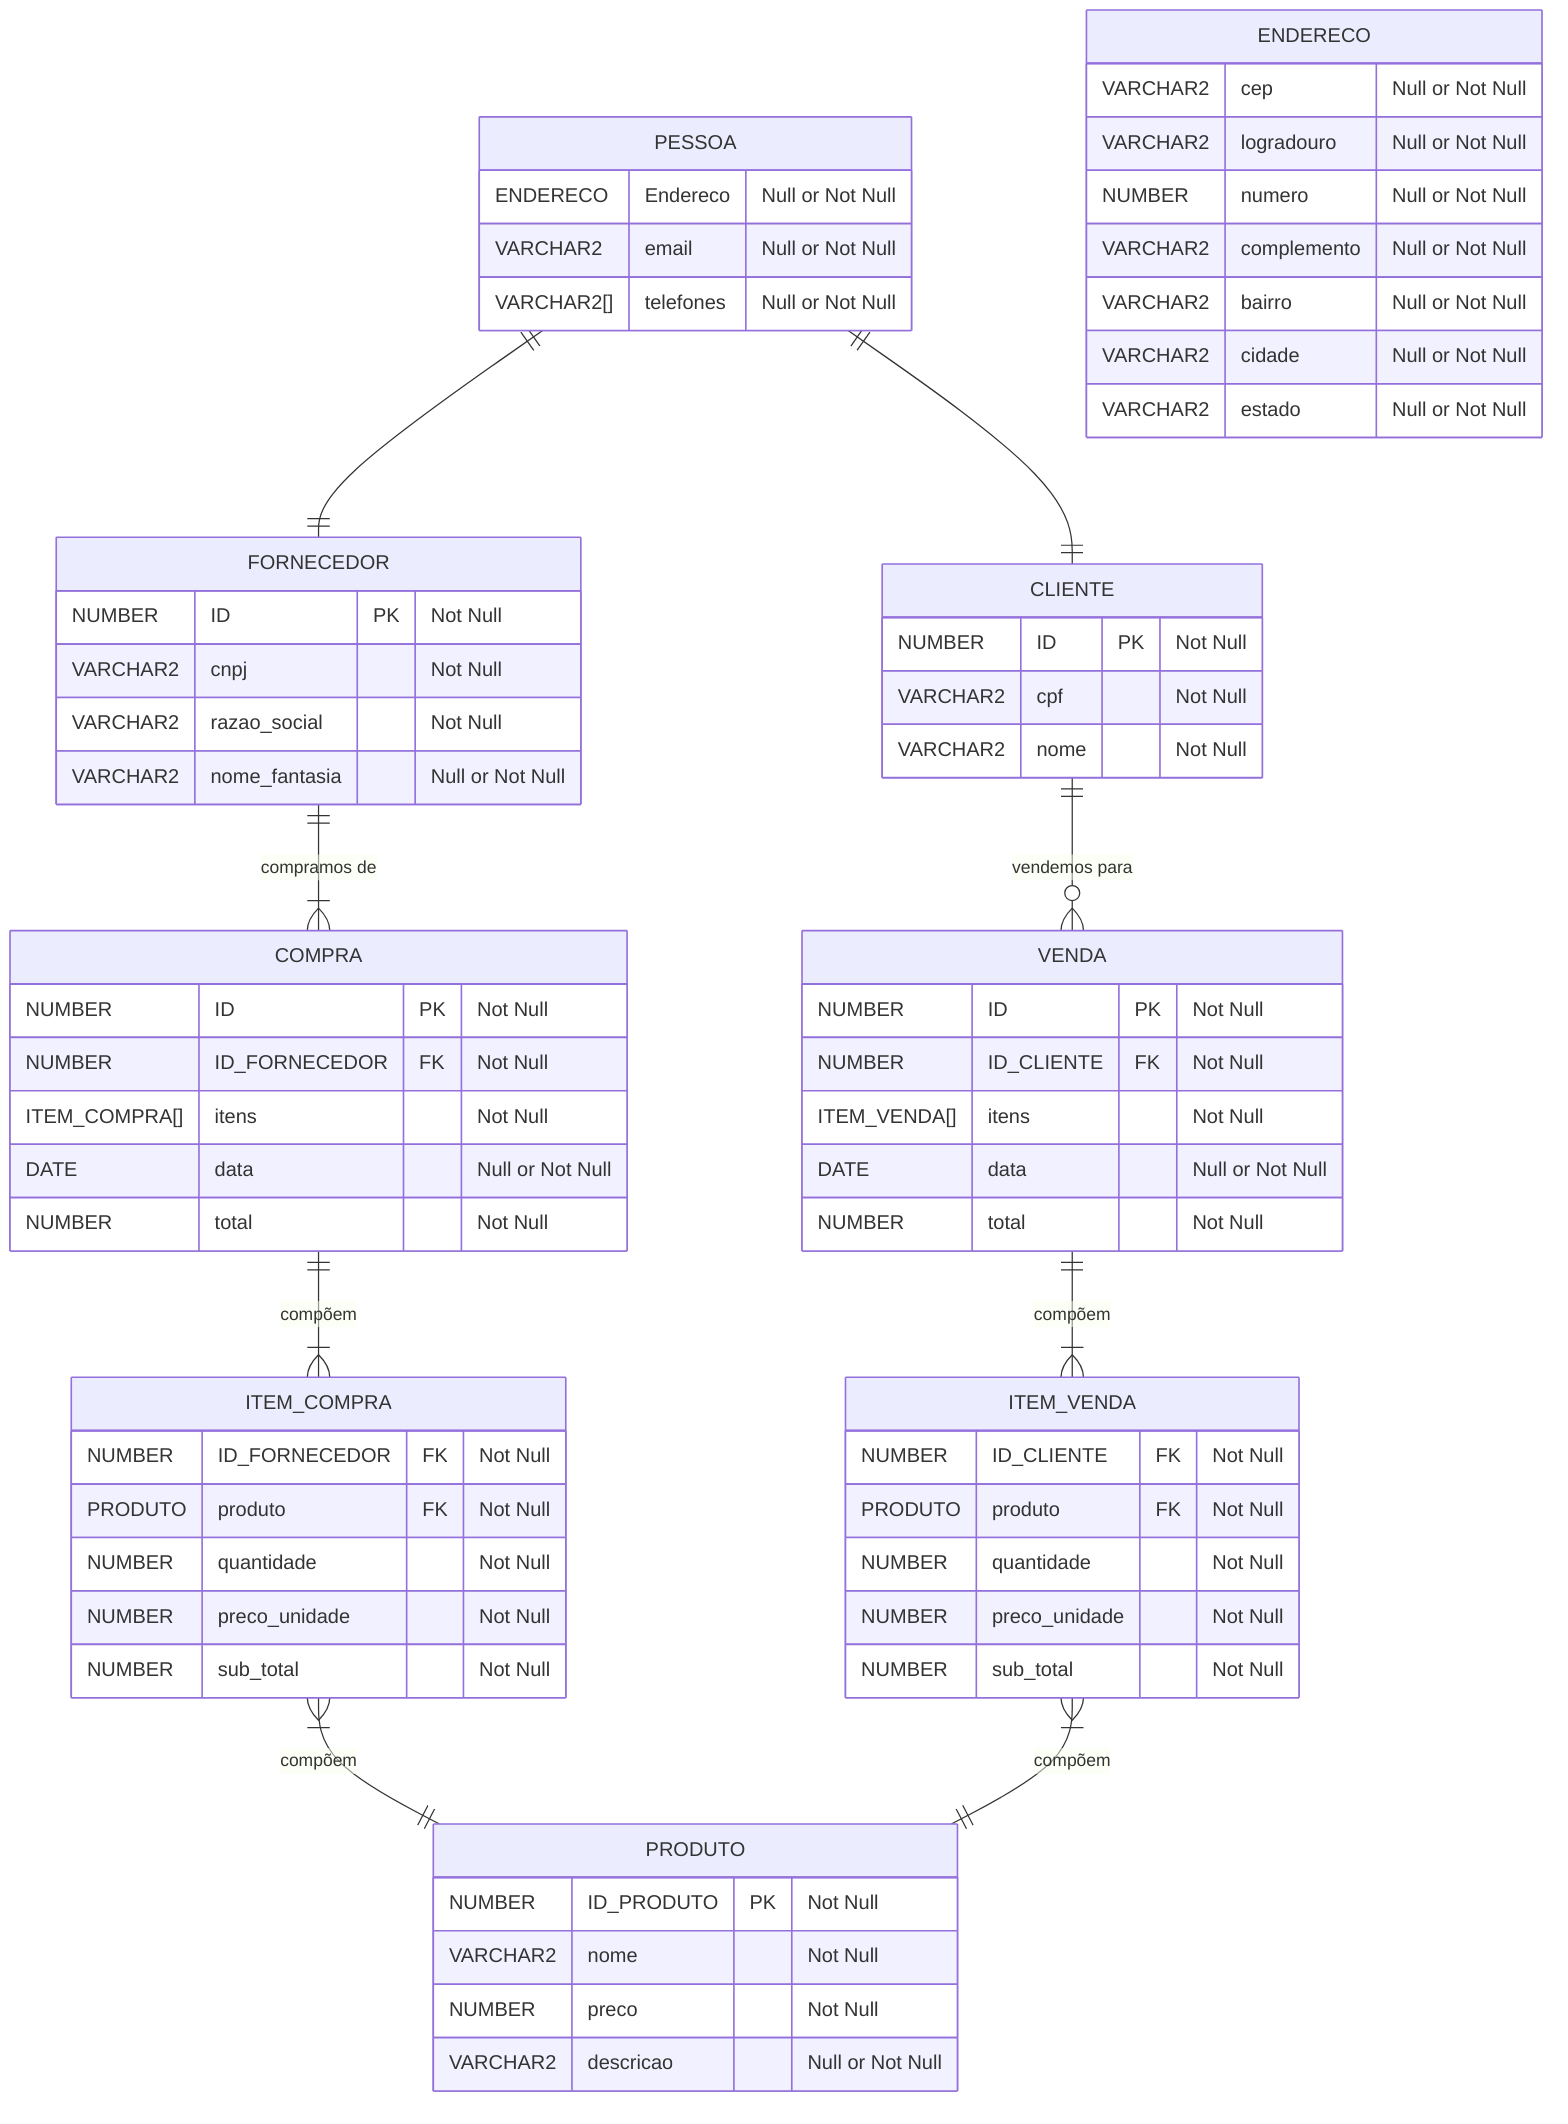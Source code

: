erDiagram
    PESSOA {
        ENDERECO Endereco "Null or Not Null"
        VARCHAR2 email "Null or Not Null"
        VARCHAR2[] telefones "Null or Not Null"
    }

    FORNECEDOR {
        NUMBER ID PK "Not Null"
        VARCHAR2 cnpj "Not Null"
        VARCHAR2 razao_social "Not Null"
        VARCHAR2 nome_fantasia "Null or Not Null"
    }

    ITEM_COMPRA {
        NUMBER ID_FORNECEDOR FK "Not Null"
        PRODUTO produto FK "Not Null"
        NUMBER quantidade "Not Null"
        NUMBER preco_unidade "Not Null"
        NUMBER sub_total "Not Null"
    }

    COMPRA {
        NUMBER ID PK "Not Null"
        NUMBER ID_FORNECEDOR FK "Not Null"
        ITEM_COMPRA[] itens"Not Null"
        DATE data "Null or Not Null"
        NUMBER total "Not Null"
    }

    CLIENTE {
        NUMBER ID PK "Not Null"
        VARCHAR2 cpf "Not Null"
        VARCHAR2 nome "Not Null"
    }

    ITEM_VENDA {
        NUMBER ID_CLIENTE FK "Not Null"
        PRODUTO produto FK "Not Null"
        NUMBER quantidade "Not Null"
        NUMBER preco_unidade "Not Null"
        NUMBER sub_total "Not Null"
    }

    VENDA {
        NUMBER ID PK "Not Null"
        NUMBER ID_CLIENTE FK "Not Null"
        ITEM_VENDA[] itens"Not Null"
        DATE data "Null or Not Null"
        NUMBER total "Not Null"
    }

    PRODUTO {
        NUMBER ID_PRODUTO PK "Not Null"
        VARCHAR2 nome "Not Null"
        NUMBER preco "Not Null"
        VARCHAR2 descricao "Null or Not Null"
    }

    ENDERECO {
        VARCHAR2 cep "Null or Not Null"
        VARCHAR2 logradouro "Null or Not Null"
        NUMBER numero "Null or Not Null"
        VARCHAR2 complemento "Null or Not Null"
        VARCHAR2 bairro "Null or Not Null"
        VARCHAR2 cidade "Null or Not Null"
        VARCHAR2 estado "Null or Not Null"
    }

    PESSOA ||--|| FORNECEDOR : ""
    PESSOA ||--|| CLIENTE : ""

    FORNECEDOR ||--|{ COMPRA : "compramos de"
    COMPRA ||--|{ ITEM_COMPRA : "compõem"

    CLIENTE ||--O{ VENDA : "vendemos para"
    VENDA ||--|{ ITEM_VENDA : "compõem"

    ITEM_COMPRA }|--|| PRODUTO : "compõem"
    ITEM_VENDA }|--|| PRODUTO : "compõem"